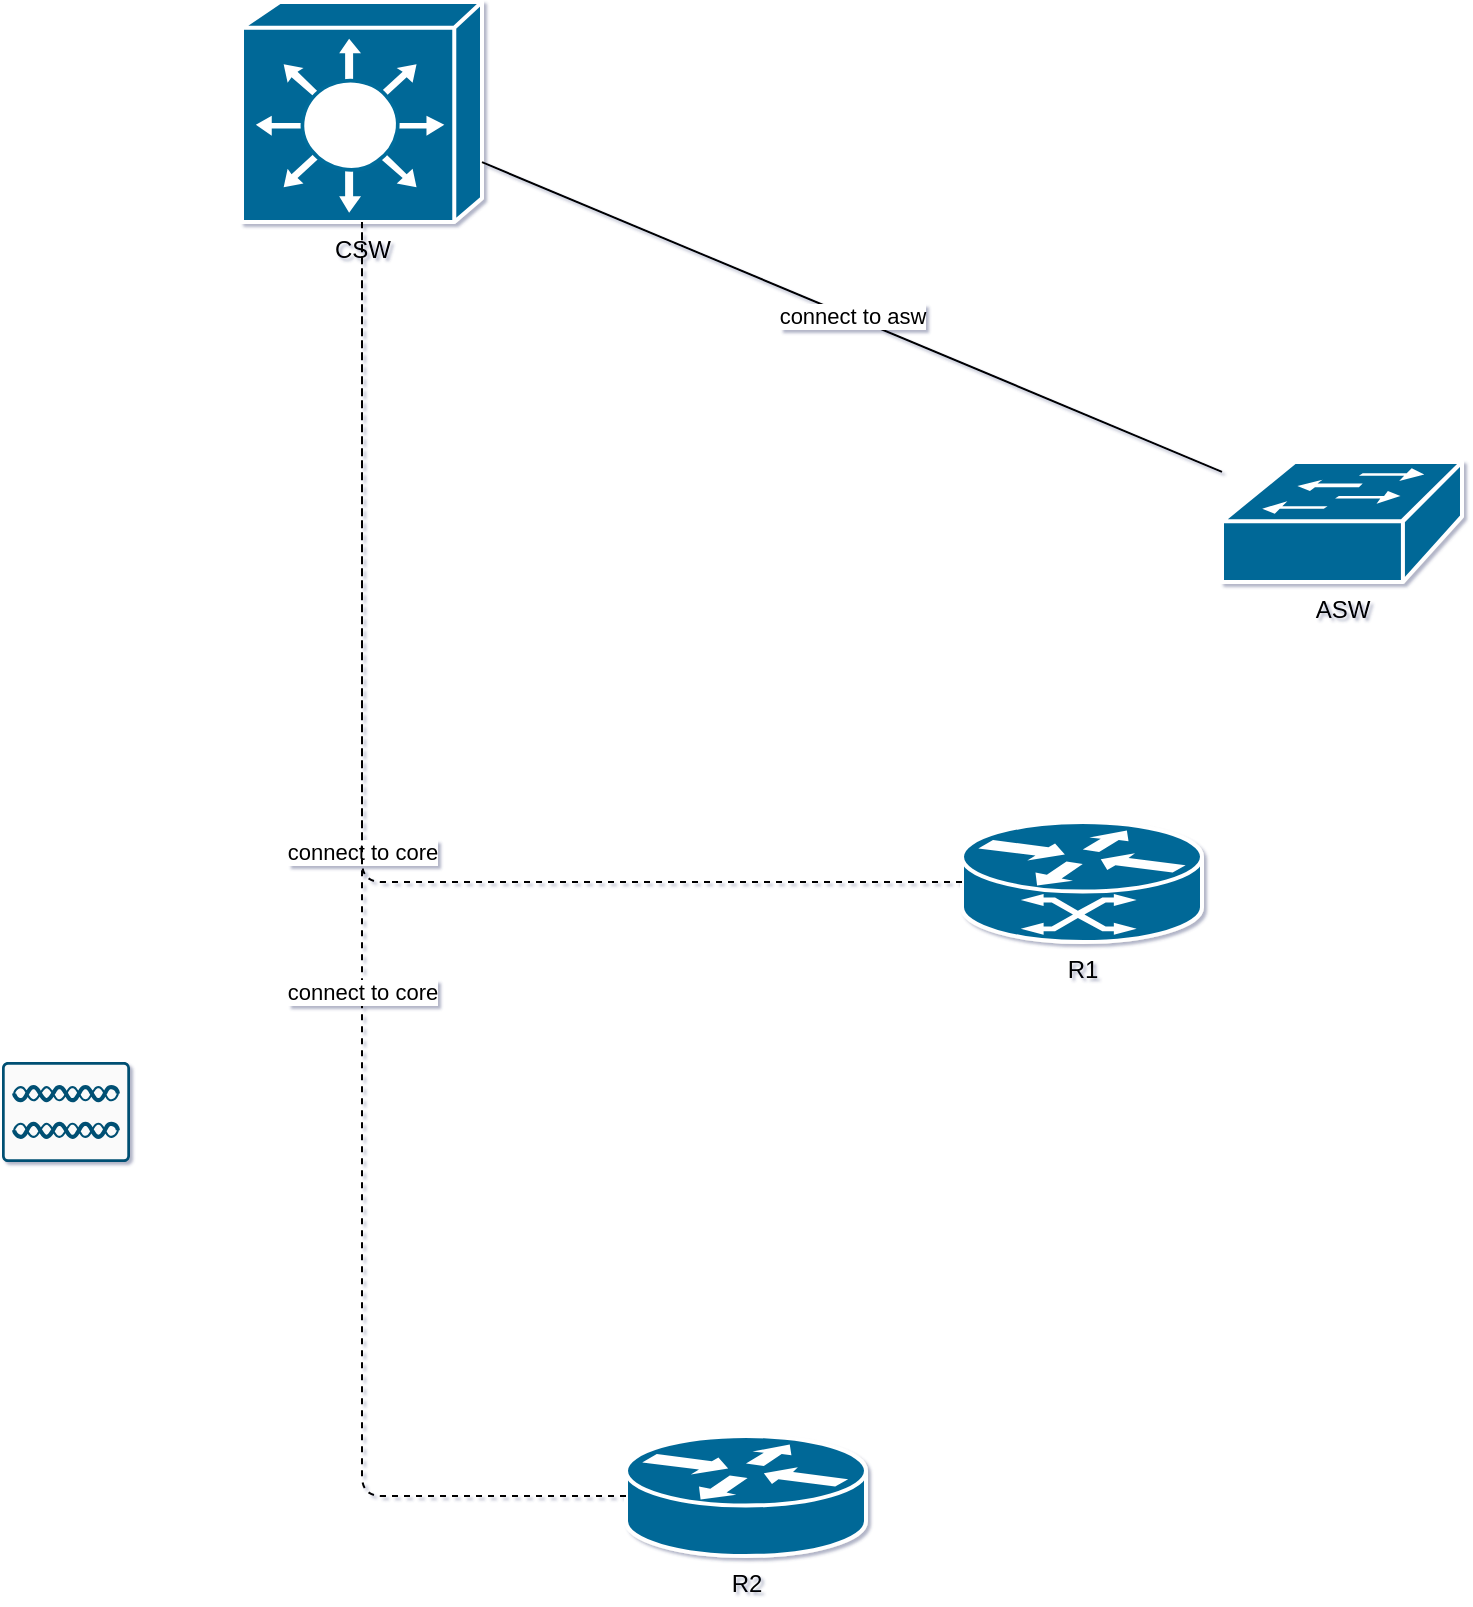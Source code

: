 <mxfile compressed="false" version="15.1.3" type="device">
  <diagram id="Page-1" name="Page-1">
    <mxGraphModel dx="852" dy="494" grid="1" gridSize="10" guides="1" tooltips="1" connect="1" arrows="1" fold="1" page="1" pageScale="1" pageWidth="827" pageHeight="1169" math="0" shadow="1">
      <root>
        <mxCell id="0" />
        <mxCell id="1" parent="0" />
        <object label="R1" id="R1">
          <mxCell style="shape=mxgraph.cisco.routers.atm_router;html=1;pointerEvents=1;dashed=0;fillColor=#036897;strokeColor=#ffffff;strokeWidth=2;verticalLabelPosition=bottom;verticalAlign=top;align=center;outlineConnect=0;" parent="1" vertex="1">
            <mxGeometry x="600" y="460" width="120" height="60" as="geometry" />
          </mxCell>
        </object>
        <object label="R2" id="R2">
          <mxCell style="shape=mxgraph.cisco.routers.router;sketch=0;html=1;pointerEvents=1;dashed=0;fillColor=#036897;strokeColor=#ffffff;strokeWidth=2;verticalLabelPosition=bottom;verticalAlign=top;align=center;outlineConnect=0;" parent="1" vertex="1">
            <mxGeometry x="432" y="767" width="120" height="60" as="geometry" />
          </mxCell>
        </object>
        <object label="CSW" id="CSW">
          <mxCell style="shape=mxgraph.cisco.switches.layer_3_switch;sketch=0;html=1;pointerEvents=1;dashed=0;fillColor=#036897;strokeColor=#ffffff;strokeWidth=2;verticalLabelPosition=bottom;verticalAlign=top;align=center;outlineConnect=0;" parent="1" vertex="1">
            <mxGeometry x="240" y="50" width="120" height="110" as="geometry" />
          </mxCell>
        </object>
        <object label="ASW" id="ASW">
          <mxCell style="shape=mxgraph.cisco.switches.workgroup_switch;sketch=0;html=1;pointerEvents=1;dashed=0;fillColor=#036897;strokeColor=#ffffff;strokeWidth=2;verticalLabelPosition=bottom;verticalAlign=top;align=center;outlineConnect=0;" parent="1" vertex="1">
            <mxGeometry x="730" y="280" width="120" height="60" as="geometry" />
          </mxCell>
        </object>
        <object label="connect to core" id="335ab81fa522a3763782763996dbdbe9">
          <mxCell style="endArrow=none;html=1;dashed=1;edgeStyle=orthogonalEdgeStyle;" parent="1" source="R1" target="CSW" edge="1">
            <mxGeometry relative="1" as="geometry" />
          </mxCell>
        </object>
        <object label="connect to core" id="d3e29b9412f4e14f63a8a1378459caee">
          <mxCell style="endArrow=none;html=1;dashed=1;edgeStyle=orthogonalEdgeStyle;" parent="1" source="R2" target="CSW" edge="1">
            <mxGeometry relative="1" as="geometry" />
          </mxCell>
        </object>
        <object label="connect to asw" id="fc0f2841b29a06a9b136be5a1659becd">
          <mxCell style="endArrow=none;html=1;" parent="1" source="CSW" target="ASW" edge="1">
            <mxGeometry relative="1" as="geometry" />
          </mxCell>
        </object>
        <mxCell id="PAZNJHL5_6OKqns4-CNz-1" value="" style="sketch=0;points=[[0.015,0.015,0],[0.985,0.015,0],[0.985,0.985,0],[0.015,0.985,0],[0.25,0,0],[0.5,0,0],[0.75,0,0],[1,0.25,0],[1,0.5,0],[1,0.75,0],[0.75,1,0],[0.5,1,0],[0.25,1,0],[0,0.75,0],[0,0.5,0],[0,0.25,0]];verticalLabelPosition=bottom;html=1;verticalAlign=top;aspect=fixed;align=center;pointerEvents=1;shape=mxgraph.cisco19.rect;prIcon=dual_mode_access_point;fillColor=#FAFAFA;strokeColor=#005073;" vertex="1" parent="1">
          <mxGeometry x="120" y="580" width="64" height="50" as="geometry" />
        </mxCell>
      </root>
    </mxGraphModel>
  </diagram>
</mxfile>
